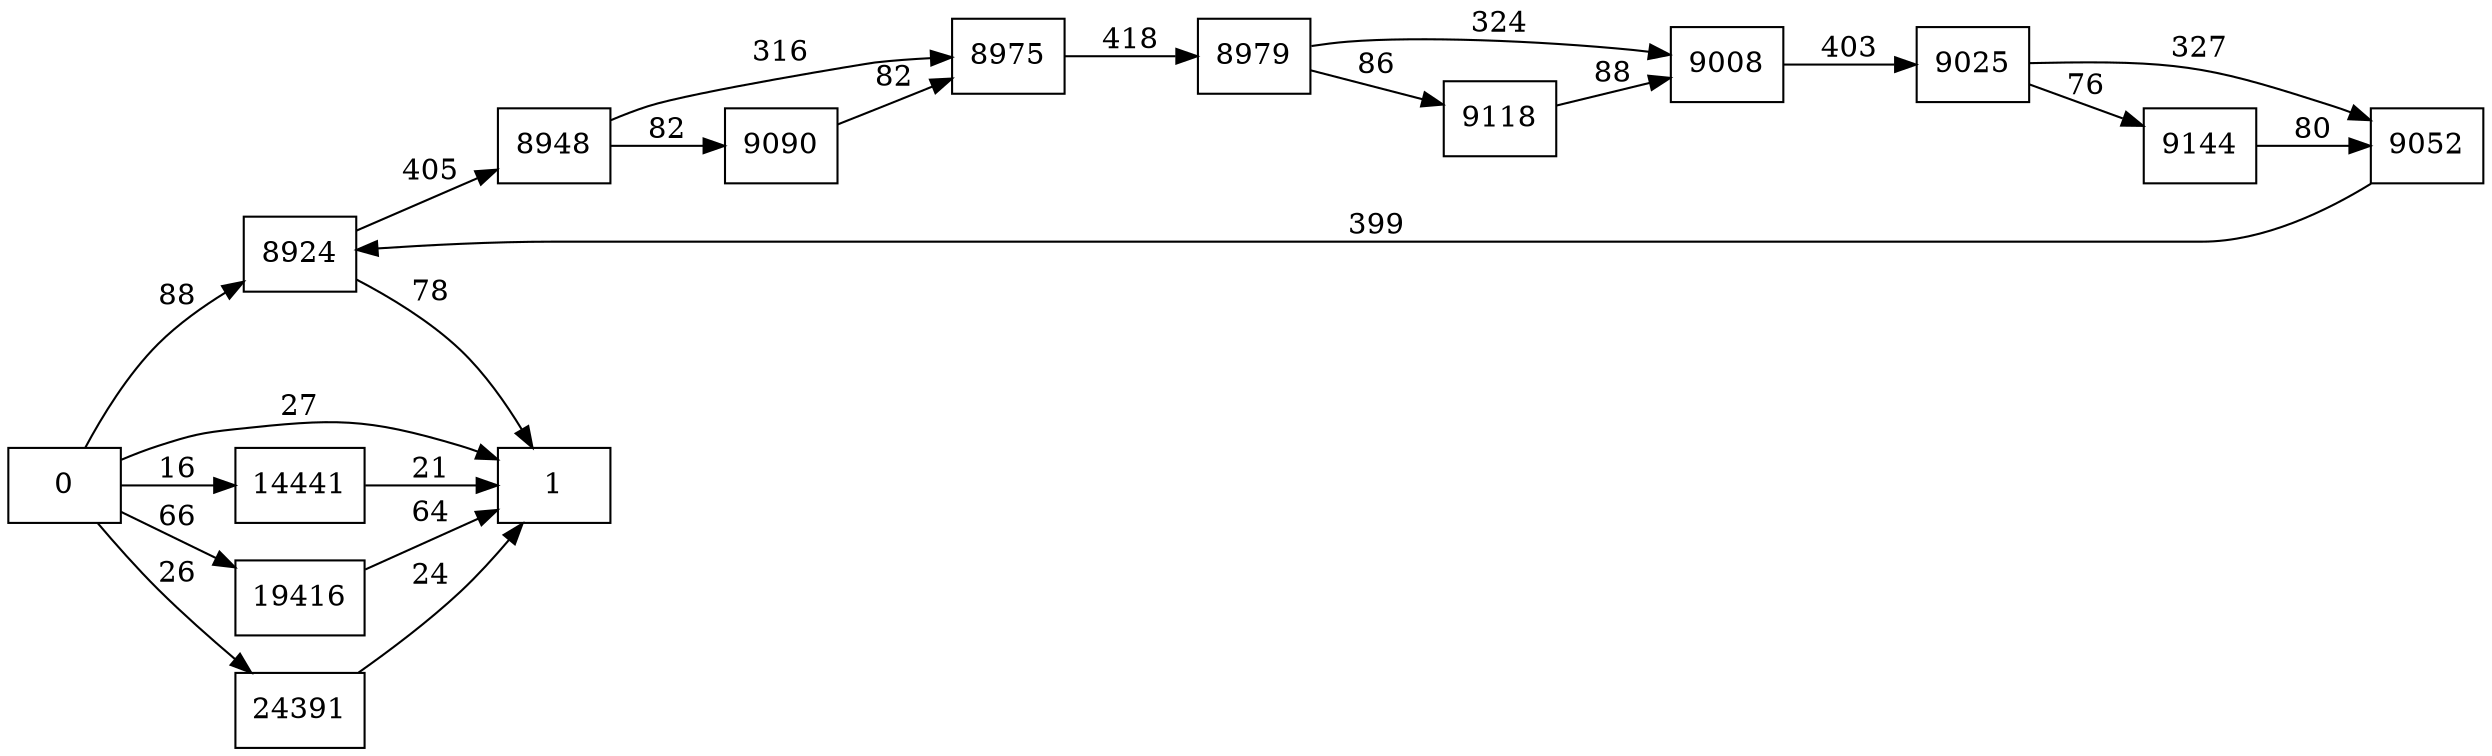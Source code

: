 digraph {
	graph [rankdir=LR]
	node [shape=rectangle]
	8924 -> 8948 [label=405]
	8924 -> 1 [label=78]
	8948 -> 8975 [label=316]
	8948 -> 9090 [label=82]
	8975 -> 8979 [label=418]
	8979 -> 9008 [label=324]
	8979 -> 9118 [label=86]
	9008 -> 9025 [label=403]
	9025 -> 9052 [label=327]
	9025 -> 9144 [label=76]
	9052 -> 8924 [label=399]
	9090 -> 8975 [label=82]
	9118 -> 9008 [label=88]
	9144 -> 9052 [label=80]
	14441 -> 1 [label=21]
	19416 -> 1 [label=64]
	24391 -> 1 [label=24]
	0 -> 1 [label=27]
	0 -> 8924 [label=88]
	0 -> 14441 [label=16]
	0 -> 19416 [label=66]
	0 -> 24391 [label=26]
}
